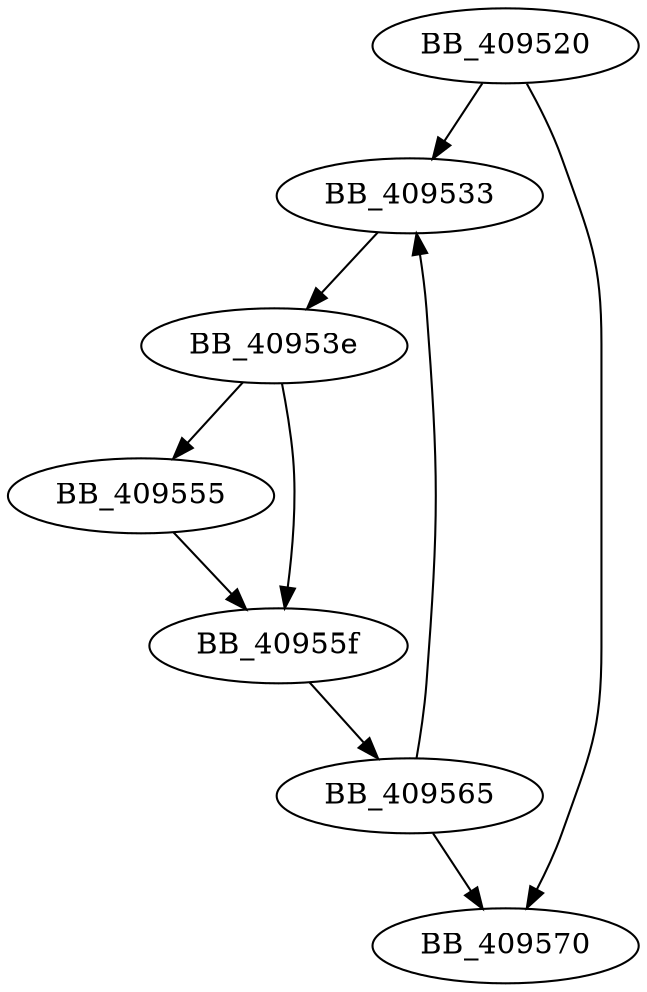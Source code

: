 DiGraph sub_409520{
BB_409520->BB_409533
BB_409520->BB_409570
BB_409533->BB_40953e
BB_40953e->BB_409555
BB_40953e->BB_40955f
BB_409555->BB_40955f
BB_40955f->BB_409565
BB_409565->BB_409533
BB_409565->BB_409570
}
